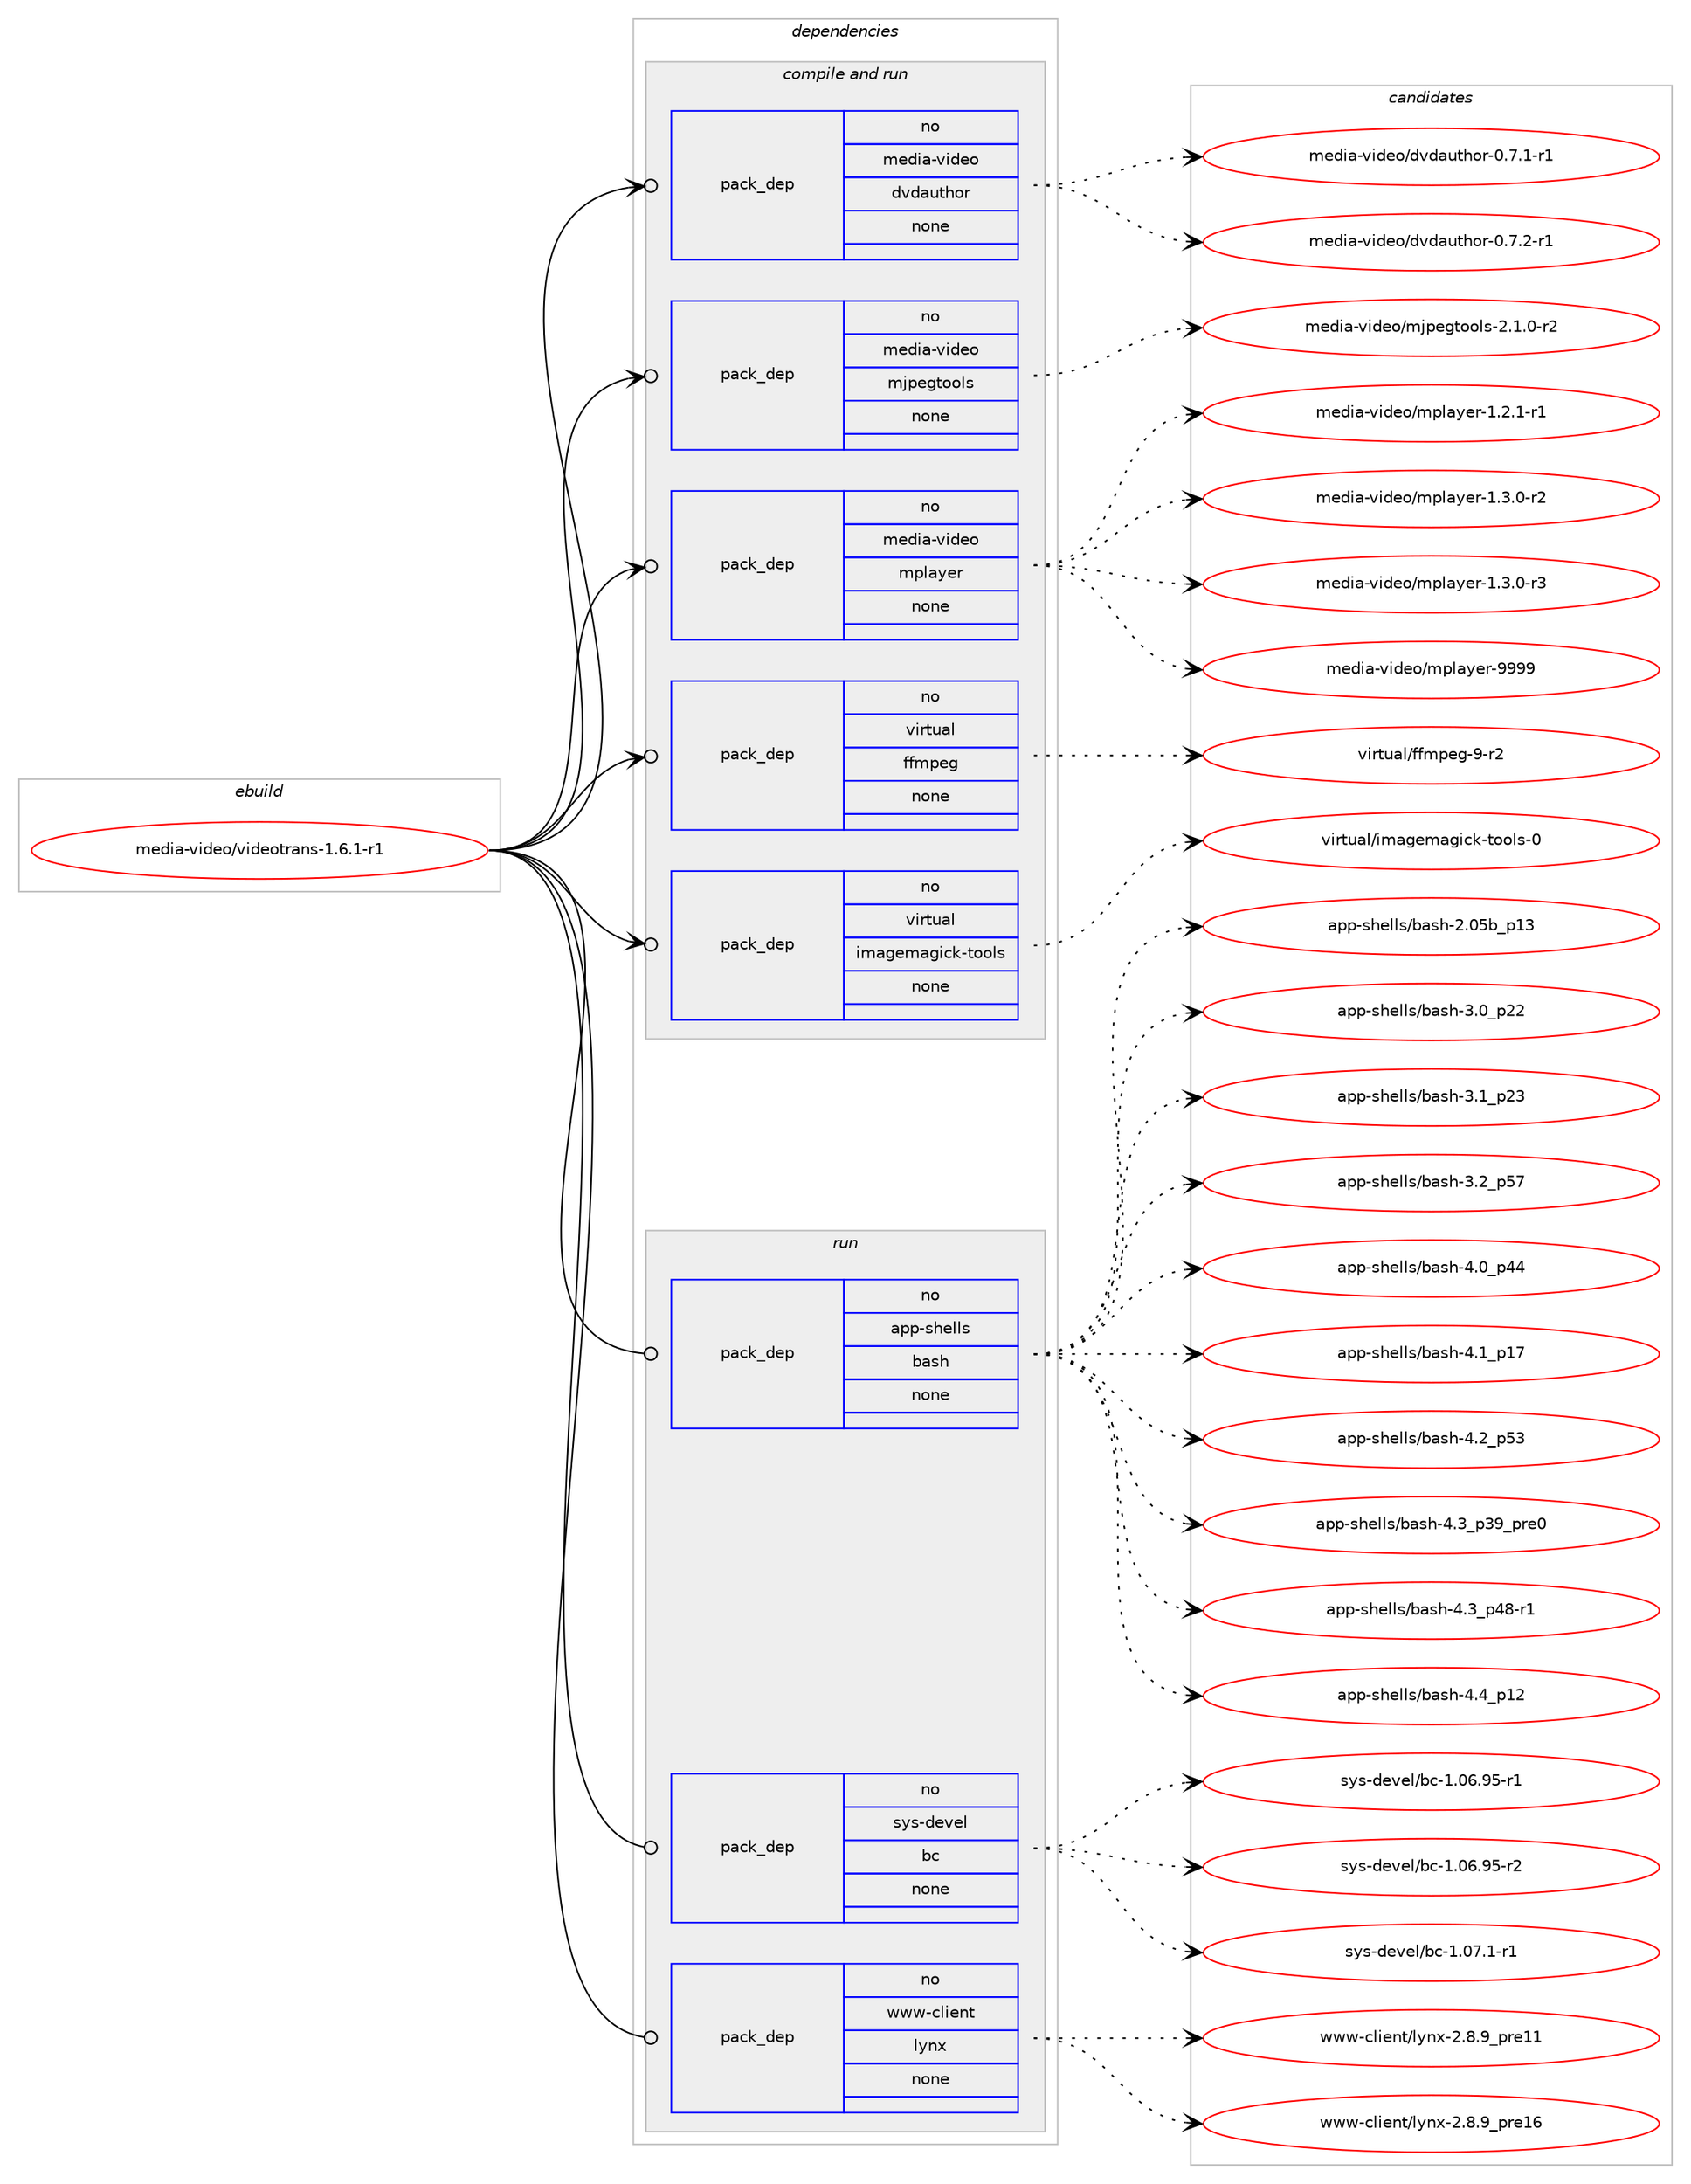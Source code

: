 digraph prolog {

# *************
# Graph options
# *************

newrank=true;
concentrate=true;
compound=true;
graph [rankdir=LR,fontname=Helvetica,fontsize=10,ranksep=1.5];#, ranksep=2.5, nodesep=0.2];
edge  [arrowhead=vee];
node  [fontname=Helvetica,fontsize=10];

# **********
# The ebuild
# **********

subgraph cluster_leftcol {
color=gray;
rank=same;
label=<<i>ebuild</i>>;
id [label="media-video/videotrans-1.6.1-r1", color=red, width=4, href="../media-video/videotrans-1.6.1-r1.svg"];
}

# ****************
# The dependencies
# ****************

subgraph cluster_midcol {
color=gray;
label=<<i>dependencies</i>>;
subgraph cluster_compile {
fillcolor="#eeeeee";
style=filled;
label=<<i>compile</i>>;
}
subgraph cluster_compileandrun {
fillcolor="#eeeeee";
style=filled;
label=<<i>compile and run</i>>;
subgraph pack293000 {
dependency397347 [label=<<TABLE BORDER="0" CELLBORDER="1" CELLSPACING="0" CELLPADDING="4" WIDTH="220"><TR><TD ROWSPAN="6" CELLPADDING="30">pack_dep</TD></TR><TR><TD WIDTH="110">no</TD></TR><TR><TD>media-video</TD></TR><TR><TD>dvdauthor</TD></TR><TR><TD>none</TD></TR><TR><TD></TD></TR></TABLE>>, shape=none, color=blue];
}
id:e -> dependency397347:w [weight=20,style="solid",arrowhead="odotvee"];
subgraph pack293001 {
dependency397348 [label=<<TABLE BORDER="0" CELLBORDER="1" CELLSPACING="0" CELLPADDING="4" WIDTH="220"><TR><TD ROWSPAN="6" CELLPADDING="30">pack_dep</TD></TR><TR><TD WIDTH="110">no</TD></TR><TR><TD>media-video</TD></TR><TR><TD>mjpegtools</TD></TR><TR><TD>none</TD></TR><TR><TD></TD></TR></TABLE>>, shape=none, color=blue];
}
id:e -> dependency397348:w [weight=20,style="solid",arrowhead="odotvee"];
subgraph pack293002 {
dependency397349 [label=<<TABLE BORDER="0" CELLBORDER="1" CELLSPACING="0" CELLPADDING="4" WIDTH="220"><TR><TD ROWSPAN="6" CELLPADDING="30">pack_dep</TD></TR><TR><TD WIDTH="110">no</TD></TR><TR><TD>media-video</TD></TR><TR><TD>mplayer</TD></TR><TR><TD>none</TD></TR><TR><TD></TD></TR></TABLE>>, shape=none, color=blue];
}
id:e -> dependency397349:w [weight=20,style="solid",arrowhead="odotvee"];
subgraph pack293003 {
dependency397350 [label=<<TABLE BORDER="0" CELLBORDER="1" CELLSPACING="0" CELLPADDING="4" WIDTH="220"><TR><TD ROWSPAN="6" CELLPADDING="30">pack_dep</TD></TR><TR><TD WIDTH="110">no</TD></TR><TR><TD>virtual</TD></TR><TR><TD>ffmpeg</TD></TR><TR><TD>none</TD></TR><TR><TD></TD></TR></TABLE>>, shape=none, color=blue];
}
id:e -> dependency397350:w [weight=20,style="solid",arrowhead="odotvee"];
subgraph pack293004 {
dependency397351 [label=<<TABLE BORDER="0" CELLBORDER="1" CELLSPACING="0" CELLPADDING="4" WIDTH="220"><TR><TD ROWSPAN="6" CELLPADDING="30">pack_dep</TD></TR><TR><TD WIDTH="110">no</TD></TR><TR><TD>virtual</TD></TR><TR><TD>imagemagick-tools</TD></TR><TR><TD>none</TD></TR><TR><TD></TD></TR></TABLE>>, shape=none, color=blue];
}
id:e -> dependency397351:w [weight=20,style="solid",arrowhead="odotvee"];
}
subgraph cluster_run {
fillcolor="#eeeeee";
style=filled;
label=<<i>run</i>>;
subgraph pack293005 {
dependency397352 [label=<<TABLE BORDER="0" CELLBORDER="1" CELLSPACING="0" CELLPADDING="4" WIDTH="220"><TR><TD ROWSPAN="6" CELLPADDING="30">pack_dep</TD></TR><TR><TD WIDTH="110">no</TD></TR><TR><TD>app-shells</TD></TR><TR><TD>bash</TD></TR><TR><TD>none</TD></TR><TR><TD></TD></TR></TABLE>>, shape=none, color=blue];
}
id:e -> dependency397352:w [weight=20,style="solid",arrowhead="odot"];
subgraph pack293006 {
dependency397353 [label=<<TABLE BORDER="0" CELLBORDER="1" CELLSPACING="0" CELLPADDING="4" WIDTH="220"><TR><TD ROWSPAN="6" CELLPADDING="30">pack_dep</TD></TR><TR><TD WIDTH="110">no</TD></TR><TR><TD>sys-devel</TD></TR><TR><TD>bc</TD></TR><TR><TD>none</TD></TR><TR><TD></TD></TR></TABLE>>, shape=none, color=blue];
}
id:e -> dependency397353:w [weight=20,style="solid",arrowhead="odot"];
subgraph pack293007 {
dependency397354 [label=<<TABLE BORDER="0" CELLBORDER="1" CELLSPACING="0" CELLPADDING="4" WIDTH="220"><TR><TD ROWSPAN="6" CELLPADDING="30">pack_dep</TD></TR><TR><TD WIDTH="110">no</TD></TR><TR><TD>www-client</TD></TR><TR><TD>lynx</TD></TR><TR><TD>none</TD></TR><TR><TD></TD></TR></TABLE>>, shape=none, color=blue];
}
id:e -> dependency397354:w [weight=20,style="solid",arrowhead="odot"];
}
}

# **************
# The candidates
# **************

subgraph cluster_choices {
rank=same;
color=gray;
label=<<i>candidates</i>>;

subgraph choice293000 {
color=black;
nodesep=1;
choice109101100105974511810510010111147100118100971171161041111144548465546494511449 [label="media-video/dvdauthor-0.7.1-r1", color=red, width=4,href="../media-video/dvdauthor-0.7.1-r1.svg"];
choice109101100105974511810510010111147100118100971171161041111144548465546504511449 [label="media-video/dvdauthor-0.7.2-r1", color=red, width=4,href="../media-video/dvdauthor-0.7.2-r1.svg"];
dependency397347:e -> choice109101100105974511810510010111147100118100971171161041111144548465546494511449:w [style=dotted,weight="100"];
dependency397347:e -> choice109101100105974511810510010111147100118100971171161041111144548465546504511449:w [style=dotted,weight="100"];
}
subgraph choice293001 {
color=black;
nodesep=1;
choice1091011001059745118105100101111471091061121011031161111111081154550464946484511450 [label="media-video/mjpegtools-2.1.0-r2", color=red, width=4,href="../media-video/mjpegtools-2.1.0-r2.svg"];
dependency397348:e -> choice1091011001059745118105100101111471091061121011031161111111081154550464946484511450:w [style=dotted,weight="100"];
}
subgraph choice293002 {
color=black;
nodesep=1;
choice109101100105974511810510010111147109112108971211011144549465046494511449 [label="media-video/mplayer-1.2.1-r1", color=red, width=4,href="../media-video/mplayer-1.2.1-r1.svg"];
choice109101100105974511810510010111147109112108971211011144549465146484511450 [label="media-video/mplayer-1.3.0-r2", color=red, width=4,href="../media-video/mplayer-1.3.0-r2.svg"];
choice109101100105974511810510010111147109112108971211011144549465146484511451 [label="media-video/mplayer-1.3.0-r3", color=red, width=4,href="../media-video/mplayer-1.3.0-r3.svg"];
choice109101100105974511810510010111147109112108971211011144557575757 [label="media-video/mplayer-9999", color=red, width=4,href="../media-video/mplayer-9999.svg"];
dependency397349:e -> choice109101100105974511810510010111147109112108971211011144549465046494511449:w [style=dotted,weight="100"];
dependency397349:e -> choice109101100105974511810510010111147109112108971211011144549465146484511450:w [style=dotted,weight="100"];
dependency397349:e -> choice109101100105974511810510010111147109112108971211011144549465146484511451:w [style=dotted,weight="100"];
dependency397349:e -> choice109101100105974511810510010111147109112108971211011144557575757:w [style=dotted,weight="100"];
}
subgraph choice293003 {
color=black;
nodesep=1;
choice118105114116117971084710210210911210110345574511450 [label="virtual/ffmpeg-9-r2", color=red, width=4,href="../virtual/ffmpeg-9-r2.svg"];
dependency397350:e -> choice118105114116117971084710210210911210110345574511450:w [style=dotted,weight="100"];
}
subgraph choice293004 {
color=black;
nodesep=1;
choice1181051141161179710847105109971031011099710310599107451161111111081154548 [label="virtual/imagemagick-tools-0", color=red, width=4,href="../virtual/imagemagick-tools-0.svg"];
dependency397351:e -> choice1181051141161179710847105109971031011099710310599107451161111111081154548:w [style=dotted,weight="100"];
}
subgraph choice293005 {
color=black;
nodesep=1;
choice9711211245115104101108108115479897115104455046485398951124951 [label="app-shells/bash-2.05b_p13", color=red, width=4,href="../app-shells/bash-2.05b_p13.svg"];
choice971121124511510410110810811547989711510445514648951125050 [label="app-shells/bash-3.0_p22", color=red, width=4,href="../app-shells/bash-3.0_p22.svg"];
choice971121124511510410110810811547989711510445514649951125051 [label="app-shells/bash-3.1_p23", color=red, width=4,href="../app-shells/bash-3.1_p23.svg"];
choice971121124511510410110810811547989711510445514650951125355 [label="app-shells/bash-3.2_p57", color=red, width=4,href="../app-shells/bash-3.2_p57.svg"];
choice971121124511510410110810811547989711510445524648951125252 [label="app-shells/bash-4.0_p44", color=red, width=4,href="../app-shells/bash-4.0_p44.svg"];
choice971121124511510410110810811547989711510445524649951124955 [label="app-shells/bash-4.1_p17", color=red, width=4,href="../app-shells/bash-4.1_p17.svg"];
choice971121124511510410110810811547989711510445524650951125351 [label="app-shells/bash-4.2_p53", color=red, width=4,href="../app-shells/bash-4.2_p53.svg"];
choice9711211245115104101108108115479897115104455246519511251579511211410148 [label="app-shells/bash-4.3_p39_pre0", color=red, width=4,href="../app-shells/bash-4.3_p39_pre0.svg"];
choice9711211245115104101108108115479897115104455246519511252564511449 [label="app-shells/bash-4.3_p48-r1", color=red, width=4,href="../app-shells/bash-4.3_p48-r1.svg"];
choice971121124511510410110810811547989711510445524652951124950 [label="app-shells/bash-4.4_p12", color=red, width=4,href="../app-shells/bash-4.4_p12.svg"];
dependency397352:e -> choice9711211245115104101108108115479897115104455046485398951124951:w [style=dotted,weight="100"];
dependency397352:e -> choice971121124511510410110810811547989711510445514648951125050:w [style=dotted,weight="100"];
dependency397352:e -> choice971121124511510410110810811547989711510445514649951125051:w [style=dotted,weight="100"];
dependency397352:e -> choice971121124511510410110810811547989711510445514650951125355:w [style=dotted,weight="100"];
dependency397352:e -> choice971121124511510410110810811547989711510445524648951125252:w [style=dotted,weight="100"];
dependency397352:e -> choice971121124511510410110810811547989711510445524649951124955:w [style=dotted,weight="100"];
dependency397352:e -> choice971121124511510410110810811547989711510445524650951125351:w [style=dotted,weight="100"];
dependency397352:e -> choice9711211245115104101108108115479897115104455246519511251579511211410148:w [style=dotted,weight="100"];
dependency397352:e -> choice9711211245115104101108108115479897115104455246519511252564511449:w [style=dotted,weight="100"];
dependency397352:e -> choice971121124511510410110810811547989711510445524652951124950:w [style=dotted,weight="100"];
}
subgraph choice293006 {
color=black;
nodesep=1;
choice1151211154510010111810110847989945494648544657534511449 [label="sys-devel/bc-1.06.95-r1", color=red, width=4,href="../sys-devel/bc-1.06.95-r1.svg"];
choice1151211154510010111810110847989945494648544657534511450 [label="sys-devel/bc-1.06.95-r2", color=red, width=4,href="../sys-devel/bc-1.06.95-r2.svg"];
choice11512111545100101118101108479899454946485546494511449 [label="sys-devel/bc-1.07.1-r1", color=red, width=4,href="../sys-devel/bc-1.07.1-r1.svg"];
dependency397353:e -> choice1151211154510010111810110847989945494648544657534511449:w [style=dotted,weight="100"];
dependency397353:e -> choice1151211154510010111810110847989945494648544657534511450:w [style=dotted,weight="100"];
dependency397353:e -> choice11512111545100101118101108479899454946485546494511449:w [style=dotted,weight="100"];
}
subgraph choice293007 {
color=black;
nodesep=1;
choice119119119459910810510111011647108121110120455046564657951121141014949 [label="www-client/lynx-2.8.9_pre11", color=red, width=4,href="../www-client/lynx-2.8.9_pre11.svg"];
choice119119119459910810510111011647108121110120455046564657951121141014954 [label="www-client/lynx-2.8.9_pre16", color=red, width=4,href="../www-client/lynx-2.8.9_pre16.svg"];
dependency397354:e -> choice119119119459910810510111011647108121110120455046564657951121141014949:w [style=dotted,weight="100"];
dependency397354:e -> choice119119119459910810510111011647108121110120455046564657951121141014954:w [style=dotted,weight="100"];
}
}

}

